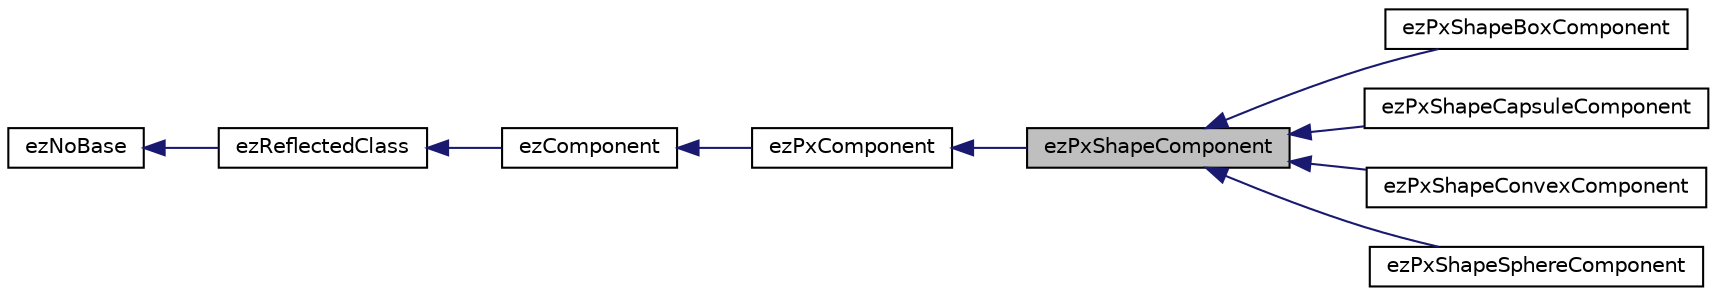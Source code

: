 digraph "ezPxShapeComponent"
{
 // LATEX_PDF_SIZE
  edge [fontname="Helvetica",fontsize="10",labelfontname="Helvetica",labelfontsize="10"];
  node [fontname="Helvetica",fontsize="10",shape=record];
  rankdir="LR";
  Node1 [label="ezPxShapeComponent",height=0.2,width=0.4,color="black", fillcolor="grey75", style="filled", fontcolor="black",tooltip=" "];
  Node2 -> Node1 [dir="back",color="midnightblue",fontsize="10",style="solid",fontname="Helvetica"];
  Node2 [label="ezPxComponent",height=0.2,width=0.4,color="black", fillcolor="white", style="filled",URL="$d3/d11/classez_px_component.htm",tooltip="Base class for all PhysX components, such that they all have a common ancestor."];
  Node3 -> Node2 [dir="back",color="midnightblue",fontsize="10",style="solid",fontname="Helvetica"];
  Node3 [label="ezComponent",height=0.2,width=0.4,color="black", fillcolor="white", style="filled",URL="$d6/d30/classez_component.htm",tooltip="Base class of all component types."];
  Node4 -> Node3 [dir="back",color="midnightblue",fontsize="10",style="solid",fontname="Helvetica"];
  Node4 [label="ezReflectedClass",height=0.2,width=0.4,color="black", fillcolor="white", style="filled",URL="$db/d45/classez_reflected_class.htm",tooltip="All classes that should be dynamically reflectable, need to be derived from this base class."];
  Node5 -> Node4 [dir="back",color="midnightblue",fontsize="10",style="solid",fontname="Helvetica"];
  Node5 [label="ezNoBase",height=0.2,width=0.4,color="black", fillcolor="white", style="filled",URL="$d4/d02/classez_no_base.htm",tooltip="Dummy type to pass to templates and macros that expect a base type for a class that has no base."];
  Node1 -> Node6 [dir="back",color="midnightblue",fontsize="10",style="solid",fontname="Helvetica"];
  Node6 [label="ezPxShapeBoxComponent",height=0.2,width=0.4,color="black", fillcolor="white", style="filled",URL="$d4/d34/classez_px_shape_box_component.htm",tooltip=" "];
  Node1 -> Node7 [dir="back",color="midnightblue",fontsize="10",style="solid",fontname="Helvetica"];
  Node7 [label="ezPxShapeCapsuleComponent",height=0.2,width=0.4,color="black", fillcolor="white", style="filled",URL="$d6/db4/classez_px_shape_capsule_component.htm",tooltip=" "];
  Node1 -> Node8 [dir="back",color="midnightblue",fontsize="10",style="solid",fontname="Helvetica"];
  Node8 [label="ezPxShapeConvexComponent",height=0.2,width=0.4,color="black", fillcolor="white", style="filled",URL="$df/d69/classez_px_shape_convex_component.htm",tooltip=" "];
  Node1 -> Node9 [dir="back",color="midnightblue",fontsize="10",style="solid",fontname="Helvetica"];
  Node9 [label="ezPxShapeSphereComponent",height=0.2,width=0.4,color="black", fillcolor="white", style="filled",URL="$d9/dd3/classez_px_shape_sphere_component.htm",tooltip=" "];
}
